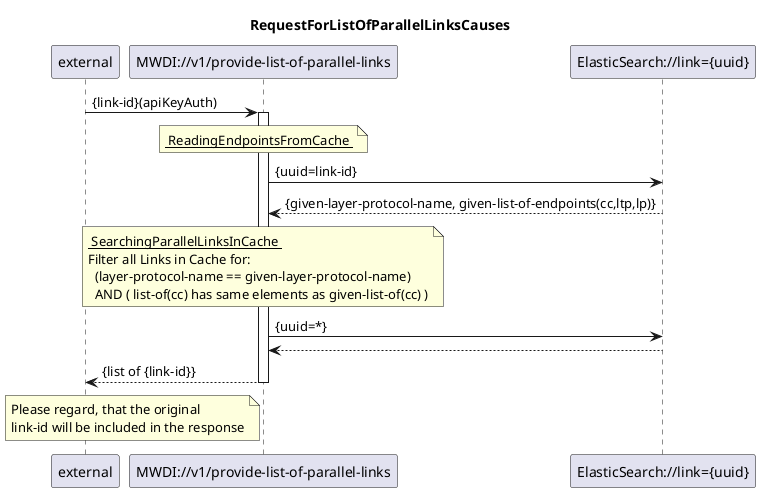 @startuml 103_ProvideListOfParallelLinks
skinparam responseMessageBelowArrow true

title  RequestForListOfParallelLinksCauses

participant "external" as requestor
participant "MWDI://v1/provide-list-of-parallel-links" as provideListOfParallelLinks
participant "ElasticSearch://link={uuid}" as Link
participant "ElasticSearch://link={uuid}" as Link

requestor -> provideListOfParallelLinks: {link-id}(apiKeyAuth)

note over provideListOfParallelLinks 
<u> ReadingEndpointsFromCache </u>
end note
activate provideListOfParallelLinks
provideListOfParallelLinks -> Link : {uuid=link-id}
Link --> provideListOfParallelLinks: {given-layer-protocol-name, given-list-of-endpoints(cc,ltp,lp)}

note over provideListOfParallelLinks
<u> SearchingParallelLinksInCache </u>
Filter all Links in Cache for:
  (layer-protocol-name == given-layer-protocol-name)
  AND ( list-of(cc) has same elements as given-list-of(cc) )
end note
provideListOfParallelLinks -> Link : {uuid=*}
Link --> provideListOfParallelLinks:

provideListOfParallelLinks --> requestor: {list of {link-id}}

note left provideListOfParallelLinks
Please regard, that the original
link-id will be included in the response
end note

deactivate provideListOfParallelLinks

@enduml